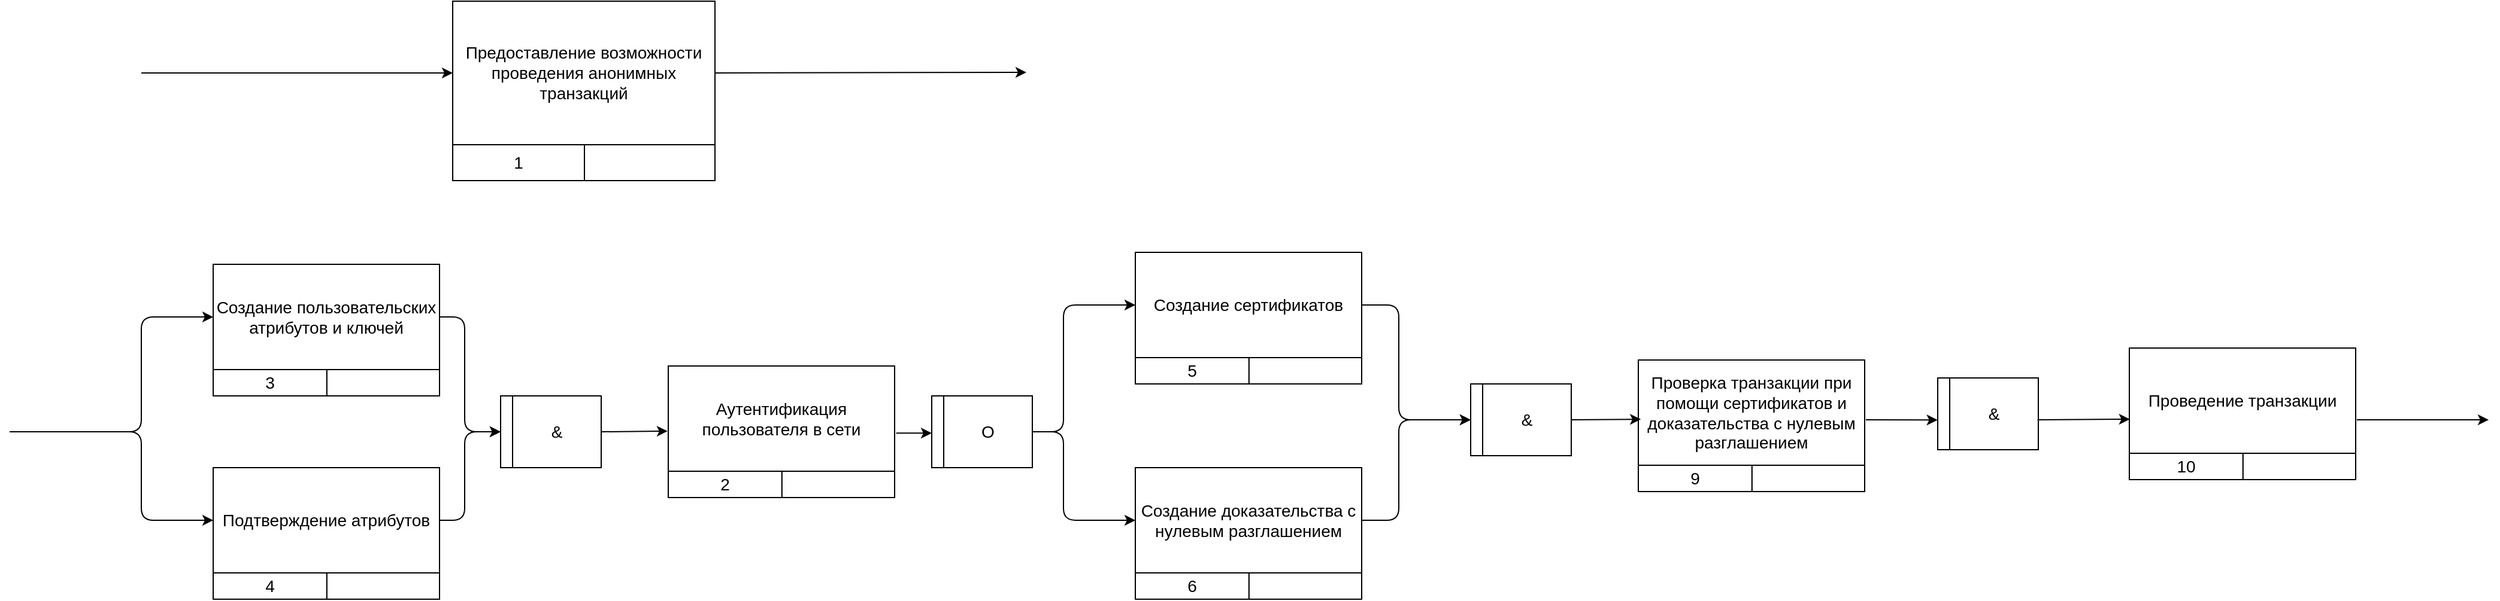 <mxfile version="22.1.16" type="device">
  <diagram name="Страница — 1" id="HTJonY4XezWlmLunLNkY">
    <mxGraphModel dx="860" dy="993" grid="1" gridSize="10" guides="1" tooltips="1" connect="1" arrows="1" fold="1" page="1" pageScale="1" pageWidth="827" pageHeight="1169" math="0" shadow="0">
      <root>
        <mxCell id="0" />
        <mxCell id="1" parent="0" />
        <mxCell id="MQK4S86Ve-ABEv1nxVUo-1" value="Предоставление возможности проведения анонимных&lt;br/&gt;транзакций" style="rounded=0;whiteSpace=wrap;html=1;fontSize=14;" vertex="1" parent="1">
          <mxGeometry x="1980" y="240" width="219" height="120" as="geometry" />
        </mxCell>
        <mxCell id="MQK4S86Ve-ABEv1nxVUo-2" value="1" style="rounded=0;whiteSpace=wrap;html=1;fontSize=14;" vertex="1" parent="1">
          <mxGeometry x="1980" y="360" width="110" height="30" as="geometry" />
        </mxCell>
        <mxCell id="MQK4S86Ve-ABEv1nxVUo-3" value="" style="rounded=0;whiteSpace=wrap;html=1;fontSize=14;" vertex="1" parent="1">
          <mxGeometry x="2090" y="360" width="109" height="30" as="geometry" />
        </mxCell>
        <mxCell id="MQK4S86Ve-ABEv1nxVUo-4" value="" style="endArrow=classic;html=1;rounded=0;entryX=0;entryY=0.5;entryDx=0;entryDy=0;" edge="1" parent="1" target="MQK4S86Ve-ABEv1nxVUo-1">
          <mxGeometry width="50" height="50" relative="1" as="geometry">
            <mxPoint x="1720" y="300" as="sourcePoint" />
            <mxPoint x="2200" y="420" as="targetPoint" />
          </mxGeometry>
        </mxCell>
        <mxCell id="MQK4S86Ve-ABEv1nxVUo-5" value="" style="endArrow=classic;html=1;rounded=0;entryX=0;entryY=0.5;entryDx=0;entryDy=0;exitX=1;exitY=0.5;exitDx=0;exitDy=0;" edge="1" parent="1" source="MQK4S86Ve-ABEv1nxVUo-1">
          <mxGeometry width="50" height="50" relative="1" as="geometry">
            <mxPoint x="2199" y="299.5" as="sourcePoint" />
            <mxPoint x="2459" y="299.5" as="targetPoint" />
          </mxGeometry>
        </mxCell>
        <mxCell id="MQK4S86Ve-ABEv1nxVUo-9" value="" style="group" vertex="1" connectable="0" parent="1">
          <mxGeometry x="1780" y="460" width="189" height="110" as="geometry" />
        </mxCell>
        <mxCell id="MQK4S86Ve-ABEv1nxVUo-6" value="Создание пользовательских атрибутов и ключей" style="rounded=0;whiteSpace=wrap;html=1;fontSize=14;" vertex="1" parent="MQK4S86Ve-ABEv1nxVUo-9">
          <mxGeometry width="189" height="88" as="geometry" />
        </mxCell>
        <mxCell id="MQK4S86Ve-ABEv1nxVUo-7" value="3" style="rounded=0;whiteSpace=wrap;html=1;fontSize=14;" vertex="1" parent="MQK4S86Ve-ABEv1nxVUo-9">
          <mxGeometry y="88" width="94.932" height="22" as="geometry" />
        </mxCell>
        <mxCell id="MQK4S86Ve-ABEv1nxVUo-8" value="" style="rounded=0;whiteSpace=wrap;html=1;fontSize=14;" vertex="1" parent="MQK4S86Ve-ABEv1nxVUo-9">
          <mxGeometry x="94.932" y="88" width="94.068" height="22" as="geometry" />
        </mxCell>
        <mxCell id="MQK4S86Ve-ABEv1nxVUo-12" value="" style="group" vertex="1" connectable="0" parent="1">
          <mxGeometry x="1780" y="630" width="189" height="110" as="geometry" />
        </mxCell>
        <mxCell id="MQK4S86Ve-ABEv1nxVUo-13" value="Подтверждение атрибутов" style="rounded=0;whiteSpace=wrap;html=1;fontSize=14;" vertex="1" parent="MQK4S86Ve-ABEv1nxVUo-12">
          <mxGeometry width="189" height="88" as="geometry" />
        </mxCell>
        <mxCell id="MQK4S86Ve-ABEv1nxVUo-14" value="4" style="rounded=0;whiteSpace=wrap;html=1;fontSize=14;" vertex="1" parent="MQK4S86Ve-ABEv1nxVUo-12">
          <mxGeometry y="88" width="94.932" height="22" as="geometry" />
        </mxCell>
        <mxCell id="MQK4S86Ve-ABEv1nxVUo-15" value="" style="rounded=0;whiteSpace=wrap;html=1;fontSize=14;" vertex="1" parent="MQK4S86Ve-ABEv1nxVUo-12">
          <mxGeometry x="94.932" y="88" width="94.068" height="22" as="geometry" />
        </mxCell>
        <mxCell id="MQK4S86Ve-ABEv1nxVUo-16" value="" style="group" vertex="1" connectable="0" parent="1">
          <mxGeometry x="2160" y="545" width="189" height="110" as="geometry" />
        </mxCell>
        <mxCell id="MQK4S86Ve-ABEv1nxVUo-17" value="Аутентификация пользователя в сети" style="rounded=0;whiteSpace=wrap;html=1;fontSize=14;" vertex="1" parent="MQK4S86Ve-ABEv1nxVUo-16">
          <mxGeometry width="189" height="88" as="geometry" />
        </mxCell>
        <mxCell id="MQK4S86Ve-ABEv1nxVUo-18" value="2" style="rounded=0;whiteSpace=wrap;html=1;fontSize=14;" vertex="1" parent="MQK4S86Ve-ABEv1nxVUo-16">
          <mxGeometry y="88" width="94.932" height="22" as="geometry" />
        </mxCell>
        <mxCell id="MQK4S86Ve-ABEv1nxVUo-19" value="" style="rounded=0;whiteSpace=wrap;html=1;fontSize=14;" vertex="1" parent="MQK4S86Ve-ABEv1nxVUo-16">
          <mxGeometry x="94.932" y="88" width="94.068" height="22" as="geometry" />
        </mxCell>
        <mxCell id="MQK4S86Ve-ABEv1nxVUo-20" value="" style="group" vertex="1" connectable="0" parent="1">
          <mxGeometry x="2550" y="450" width="189" height="110" as="geometry" />
        </mxCell>
        <mxCell id="MQK4S86Ve-ABEv1nxVUo-21" value="Создание сертификатов" style="rounded=0;whiteSpace=wrap;html=1;fontSize=14;" vertex="1" parent="MQK4S86Ve-ABEv1nxVUo-20">
          <mxGeometry width="189" height="88" as="geometry" />
        </mxCell>
        <mxCell id="MQK4S86Ve-ABEv1nxVUo-22" value="5" style="rounded=0;whiteSpace=wrap;html=1;fontSize=14;" vertex="1" parent="MQK4S86Ve-ABEv1nxVUo-20">
          <mxGeometry y="88" width="94.932" height="22" as="geometry" />
        </mxCell>
        <mxCell id="MQK4S86Ve-ABEv1nxVUo-23" value="" style="rounded=0;whiteSpace=wrap;html=1;fontSize=14;" vertex="1" parent="MQK4S86Ve-ABEv1nxVUo-20">
          <mxGeometry x="94.932" y="88" width="94.068" height="22" as="geometry" />
        </mxCell>
        <mxCell id="MQK4S86Ve-ABEv1nxVUo-24" value="" style="group" vertex="1" connectable="0" parent="1">
          <mxGeometry x="2550" y="630" width="189" height="110" as="geometry" />
        </mxCell>
        <mxCell id="MQK4S86Ve-ABEv1nxVUo-25" value="Создание доказательства с нулевым разглашением" style="rounded=0;whiteSpace=wrap;html=1;fontSize=14;" vertex="1" parent="MQK4S86Ve-ABEv1nxVUo-24">
          <mxGeometry width="189" height="88" as="geometry" />
        </mxCell>
        <mxCell id="MQK4S86Ve-ABEv1nxVUo-26" value="6" style="rounded=0;whiteSpace=wrap;html=1;fontSize=14;" vertex="1" parent="MQK4S86Ve-ABEv1nxVUo-24">
          <mxGeometry y="88" width="94.932" height="22" as="geometry" />
        </mxCell>
        <mxCell id="MQK4S86Ve-ABEv1nxVUo-27" value="" style="rounded=0;whiteSpace=wrap;html=1;fontSize=14;" vertex="1" parent="MQK4S86Ve-ABEv1nxVUo-24">
          <mxGeometry x="94.932" y="88" width="94.068" height="22" as="geometry" />
        </mxCell>
        <mxCell id="MQK4S86Ve-ABEv1nxVUo-30" value="" style="group" vertex="1" connectable="0" parent="1">
          <mxGeometry x="2020" y="570" width="84" height="60" as="geometry" />
        </mxCell>
        <mxCell id="MQK4S86Ve-ABEv1nxVUo-28" value="" style="verticalLabelPosition=bottom;verticalAlign=top;html=1;shape=mxgraph.basic.rect;fillColor2=none;strokeWidth=1;size=20;indent=5;fontSize=14;" vertex="1" parent="MQK4S86Ve-ABEv1nxVUo-30">
          <mxGeometry width="84" height="60" as="geometry" />
        </mxCell>
        <mxCell id="MQK4S86Ve-ABEv1nxVUo-29" value="&amp;amp;" style="shape=partialRectangle;whiteSpace=wrap;html=1;top=0;bottom=0;fillColor=none;fontSize=14;" vertex="1" parent="MQK4S86Ve-ABEv1nxVUo-30">
          <mxGeometry x="10" width="74" height="60" as="geometry" />
        </mxCell>
        <mxCell id="MQK4S86Ve-ABEv1nxVUo-35" value="" style="group" vertex="1" connectable="0" parent="1">
          <mxGeometry x="2380" y="570" width="84" height="60" as="geometry" />
        </mxCell>
        <mxCell id="MQK4S86Ve-ABEv1nxVUo-36" value="" style="verticalLabelPosition=bottom;verticalAlign=top;html=1;shape=mxgraph.basic.rect;fillColor2=none;strokeWidth=1;size=20;indent=5;fontSize=14;" vertex="1" parent="MQK4S86Ve-ABEv1nxVUo-35">
          <mxGeometry width="84" height="60" as="geometry" />
        </mxCell>
        <mxCell id="MQK4S86Ve-ABEv1nxVUo-37" value="O" style="shape=partialRectangle;whiteSpace=wrap;html=1;top=0;bottom=0;fillColor=none;fontSize=14;" vertex="1" parent="MQK4S86Ve-ABEv1nxVUo-35">
          <mxGeometry x="10" width="74" height="60" as="geometry" />
        </mxCell>
        <mxCell id="MQK4S86Ve-ABEv1nxVUo-38" value="" style="endArrow=classic;html=1;rounded=1;entryX=0;entryY=0.5;entryDx=0;entryDy=0;curved=0;" edge="1" parent="1" target="MQK4S86Ve-ABEv1nxVUo-6">
          <mxGeometry width="50" height="50" relative="1" as="geometry">
            <mxPoint x="1610" y="600" as="sourcePoint" />
            <mxPoint x="1730" y="600" as="targetPoint" />
            <Array as="points">
              <mxPoint x="1720" y="600" />
              <mxPoint x="1720" y="504" />
            </Array>
          </mxGeometry>
        </mxCell>
        <mxCell id="MQK4S86Ve-ABEv1nxVUo-39" value="" style="endArrow=classic;html=1;rounded=1;entryX=0;entryY=0.5;entryDx=0;entryDy=0;curved=0;" edge="1" parent="1" target="MQK4S86Ve-ABEv1nxVUo-13">
          <mxGeometry width="50" height="50" relative="1" as="geometry">
            <mxPoint x="1610" y="600" as="sourcePoint" />
            <mxPoint x="2090" y="560" as="targetPoint" />
            <Array as="points">
              <mxPoint x="1720" y="600" />
              <mxPoint x="1720" y="674" />
            </Array>
          </mxGeometry>
        </mxCell>
        <mxCell id="MQK4S86Ve-ABEv1nxVUo-40" value="" style="endArrow=classic;html=1;rounded=1;exitX=1;exitY=0.5;exitDx=0;exitDy=0;curved=0;" edge="1" parent="1" source="MQK4S86Ve-ABEv1nxVUo-6">
          <mxGeometry width="50" height="50" relative="1" as="geometry">
            <mxPoint x="2040" y="610" as="sourcePoint" />
            <mxPoint x="2020" y="600" as="targetPoint" />
            <Array as="points">
              <mxPoint x="1990" y="504" />
              <mxPoint x="1990" y="600" />
              <mxPoint x="2010" y="600" />
            </Array>
          </mxGeometry>
        </mxCell>
        <mxCell id="MQK4S86Ve-ABEv1nxVUo-41" value="" style="endArrow=classic;html=1;rounded=1;exitX=1;exitY=0.5;exitDx=0;exitDy=0;curved=0;" edge="1" parent="1" source="MQK4S86Ve-ABEv1nxVUo-13">
          <mxGeometry width="50" height="50" relative="1" as="geometry">
            <mxPoint x="2040" y="610" as="sourcePoint" />
            <mxPoint x="2020" y="600" as="targetPoint" />
            <Array as="points">
              <mxPoint x="1990" y="674" />
              <mxPoint x="1990" y="600" />
            </Array>
          </mxGeometry>
        </mxCell>
        <mxCell id="MQK4S86Ve-ABEv1nxVUo-42" value="" style="endArrow=classic;html=1;rounded=0;entryX=-0.003;entryY=0.619;entryDx=0;entryDy=0;exitX=1;exitY=0.5;exitDx=0;exitDy=0;entryPerimeter=0;" edge="1" parent="1" source="MQK4S86Ve-ABEv1nxVUo-29" target="MQK4S86Ve-ABEv1nxVUo-17">
          <mxGeometry width="50" height="50" relative="1" as="geometry">
            <mxPoint x="2070" y="660" as="sourcePoint" />
            <mxPoint x="2120" y="610" as="targetPoint" />
          </mxGeometry>
        </mxCell>
        <mxCell id="MQK4S86Ve-ABEv1nxVUo-43" value="" style="endArrow=classic;html=1;rounded=0;exitX=1.007;exitY=0.638;exitDx=0;exitDy=0;exitPerimeter=0;entryX=0;entryY=0.519;entryDx=0;entryDy=0;entryPerimeter=0;" edge="1" parent="1" source="MQK4S86Ve-ABEv1nxVUo-17" target="MQK4S86Ve-ABEv1nxVUo-36">
          <mxGeometry width="50" height="50" relative="1" as="geometry">
            <mxPoint x="2220" y="660" as="sourcePoint" />
            <mxPoint x="2270" y="610" as="targetPoint" />
          </mxGeometry>
        </mxCell>
        <mxCell id="MQK4S86Ve-ABEv1nxVUo-44" value="" style="endArrow=classic;html=1;rounded=1;exitX=1;exitY=0.5;exitDx=0;exitDy=0;entryX=0;entryY=0.5;entryDx=0;entryDy=0;curved=0;" edge="1" parent="1" source="MQK4S86Ve-ABEv1nxVUo-37" target="MQK4S86Ve-ABEv1nxVUo-21">
          <mxGeometry width="50" height="50" relative="1" as="geometry">
            <mxPoint x="2220" y="660" as="sourcePoint" />
            <mxPoint x="2270" y="610" as="targetPoint" />
            <Array as="points">
              <mxPoint x="2490" y="600" />
              <mxPoint x="2490" y="494" />
            </Array>
          </mxGeometry>
        </mxCell>
        <mxCell id="MQK4S86Ve-ABEv1nxVUo-45" value="" style="endArrow=classic;html=1;rounded=1;exitX=1;exitY=0.5;exitDx=0;exitDy=0;entryX=0;entryY=0.5;entryDx=0;entryDy=0;curved=0;" edge="1" parent="1" source="MQK4S86Ve-ABEv1nxVUo-37" target="MQK4S86Ve-ABEv1nxVUo-25">
          <mxGeometry width="50" height="50" relative="1" as="geometry">
            <mxPoint x="2220" y="660" as="sourcePoint" />
            <mxPoint x="2270" y="610" as="targetPoint" />
            <Array as="points">
              <mxPoint x="2490" y="600" />
              <mxPoint x="2490" y="674" />
            </Array>
          </mxGeometry>
        </mxCell>
        <mxCell id="MQK4S86Ve-ABEv1nxVUo-46" value="" style="endArrow=classic;html=1;rounded=1;exitX=1;exitY=0.5;exitDx=0;exitDy=0;curved=0;" edge="1" parent="1" source="MQK4S86Ve-ABEv1nxVUo-21">
          <mxGeometry width="50" height="50" relative="1" as="geometry">
            <mxPoint x="2550" y="660" as="sourcePoint" />
            <mxPoint x="2830" y="590" as="targetPoint" />
            <Array as="points">
              <mxPoint x="2770" y="494" />
              <mxPoint x="2770" y="590" />
              <mxPoint x="2800" y="590" />
            </Array>
          </mxGeometry>
        </mxCell>
        <mxCell id="MQK4S86Ve-ABEv1nxVUo-47" value="" style="endArrow=classic;html=1;rounded=1;exitX=1;exitY=0.5;exitDx=0;exitDy=0;curved=0;" edge="1" parent="1" source="MQK4S86Ve-ABEv1nxVUo-25">
          <mxGeometry width="50" height="50" relative="1" as="geometry">
            <mxPoint x="2620" y="650" as="sourcePoint" />
            <mxPoint x="2830" y="590" as="targetPoint" />
            <Array as="points">
              <mxPoint x="2770" y="674" />
              <mxPoint x="2770" y="590" />
              <mxPoint x="2800" y="590" />
            </Array>
          </mxGeometry>
        </mxCell>
        <mxCell id="MQK4S86Ve-ABEv1nxVUo-48" value="" style="group" vertex="1" connectable="0" parent="1">
          <mxGeometry x="2830" y="560" width="84" height="60" as="geometry" />
        </mxCell>
        <mxCell id="MQK4S86Ve-ABEv1nxVUo-49" value="" style="verticalLabelPosition=bottom;verticalAlign=top;html=1;shape=mxgraph.basic.rect;fillColor2=none;strokeWidth=1;size=20;indent=5;fontSize=14;" vertex="1" parent="MQK4S86Ve-ABEv1nxVUo-48">
          <mxGeometry width="84" height="60" as="geometry" />
        </mxCell>
        <mxCell id="MQK4S86Ve-ABEv1nxVUo-50" value="&amp;amp;" style="shape=partialRectangle;whiteSpace=wrap;html=1;top=0;bottom=0;fillColor=none;fontSize=14;" vertex="1" parent="MQK4S86Ve-ABEv1nxVUo-48">
          <mxGeometry x="10" width="74" height="60" as="geometry" />
        </mxCell>
        <mxCell id="MQK4S86Ve-ABEv1nxVUo-51" value="" style="group" vertex="1" connectable="0" parent="1">
          <mxGeometry x="3220" y="555" width="84" height="60" as="geometry" />
        </mxCell>
        <mxCell id="MQK4S86Ve-ABEv1nxVUo-52" value="" style="verticalLabelPosition=bottom;verticalAlign=top;html=1;shape=mxgraph.basic.rect;fillColor2=none;strokeWidth=1;size=20;indent=5;fontSize=14;" vertex="1" parent="MQK4S86Ve-ABEv1nxVUo-51">
          <mxGeometry width="84" height="60" as="geometry" />
        </mxCell>
        <mxCell id="MQK4S86Ve-ABEv1nxVUo-53" value="&amp;amp;" style="shape=partialRectangle;whiteSpace=wrap;html=1;top=0;bottom=0;fillColor=none;fontSize=14;" vertex="1" parent="MQK4S86Ve-ABEv1nxVUo-51">
          <mxGeometry x="10" width="74" height="60" as="geometry" />
        </mxCell>
        <mxCell id="MQK4S86Ve-ABEv1nxVUo-54" value="" style="group" vertex="1" connectable="0" parent="1">
          <mxGeometry x="2970" y="540" width="189" height="110" as="geometry" />
        </mxCell>
        <mxCell id="MQK4S86Ve-ABEv1nxVUo-55" value="Проверка транзакции при помощи сертификатов и&lt;br/&gt;доказательства с нулевым разглашением" style="rounded=0;whiteSpace=wrap;html=1;fontSize=14;" vertex="1" parent="MQK4S86Ve-ABEv1nxVUo-54">
          <mxGeometry width="189" height="88" as="geometry" />
        </mxCell>
        <mxCell id="MQK4S86Ve-ABEv1nxVUo-56" value="9" style="rounded=0;whiteSpace=wrap;html=1;fontSize=14;" vertex="1" parent="MQK4S86Ve-ABEv1nxVUo-54">
          <mxGeometry y="88" width="94.932" height="22" as="geometry" />
        </mxCell>
        <mxCell id="MQK4S86Ve-ABEv1nxVUo-57" value="" style="rounded=0;whiteSpace=wrap;html=1;fontSize=14;" vertex="1" parent="MQK4S86Ve-ABEv1nxVUo-54">
          <mxGeometry x="94.932" y="88" width="94.068" height="22" as="geometry" />
        </mxCell>
        <mxCell id="MQK4S86Ve-ABEv1nxVUo-58" value="" style="group" vertex="1" connectable="0" parent="1">
          <mxGeometry x="3380" y="530" width="189" height="110" as="geometry" />
        </mxCell>
        <mxCell id="MQK4S86Ve-ABEv1nxVUo-59" value="Проведение транзакции" style="rounded=0;whiteSpace=wrap;html=1;fontSize=14;" vertex="1" parent="MQK4S86Ve-ABEv1nxVUo-58">
          <mxGeometry width="189" height="88" as="geometry" />
        </mxCell>
        <mxCell id="MQK4S86Ve-ABEv1nxVUo-60" value="10" style="rounded=0;whiteSpace=wrap;html=1;fontSize=14;" vertex="1" parent="MQK4S86Ve-ABEv1nxVUo-58">
          <mxGeometry y="88" width="94.932" height="22" as="geometry" />
        </mxCell>
        <mxCell id="MQK4S86Ve-ABEv1nxVUo-61" value="" style="rounded=0;whiteSpace=wrap;html=1;fontSize=14;" vertex="1" parent="MQK4S86Ve-ABEv1nxVUo-58">
          <mxGeometry x="94.932" y="88" width="94.068" height="22" as="geometry" />
        </mxCell>
        <mxCell id="MQK4S86Ve-ABEv1nxVUo-62" value="" style="endArrow=classic;html=1;rounded=0;exitX=1;exitY=0.5;exitDx=0;exitDy=0;entryX=0.011;entryY=0.563;entryDx=0;entryDy=0;entryPerimeter=0;" edge="1" parent="1" target="MQK4S86Ve-ABEv1nxVUo-55">
          <mxGeometry width="50" height="50" relative="1" as="geometry">
            <mxPoint x="2914" y="590.0" as="sourcePoint" />
            <mxPoint x="2970" y="584" as="targetPoint" />
          </mxGeometry>
        </mxCell>
        <mxCell id="MQK4S86Ve-ABEv1nxVUo-63" value="" style="endArrow=classic;html=1;rounded=0;entryX=-0.002;entryY=0.586;entryDx=0;entryDy=0;entryPerimeter=0;" edge="1" parent="1" target="MQK4S86Ve-ABEv1nxVUo-52">
          <mxGeometry width="50" height="50" relative="1" as="geometry">
            <mxPoint x="3160" y="590" as="sourcePoint" />
            <mxPoint x="3190" y="550" as="targetPoint" />
          </mxGeometry>
        </mxCell>
        <mxCell id="MQK4S86Ve-ABEv1nxVUo-64" value="" style="endArrow=classic;html=1;rounded=0;entryX=0.002;entryY=0.676;entryDx=0;entryDy=0;entryPerimeter=0;exitX=0.991;exitY=0.583;exitDx=0;exitDy=0;exitPerimeter=0;" edge="1" parent="1" source="MQK4S86Ve-ABEv1nxVUo-53" target="MQK4S86Ve-ABEv1nxVUo-59">
          <mxGeometry width="50" height="50" relative="1" as="geometry">
            <mxPoint x="3130" y="630" as="sourcePoint" />
            <mxPoint x="3180" y="580" as="targetPoint" />
          </mxGeometry>
        </mxCell>
        <mxCell id="MQK4S86Ve-ABEv1nxVUo-65" value="" style="endArrow=classic;html=1;rounded=0;" edge="1" parent="1">
          <mxGeometry width="50" height="50" relative="1" as="geometry">
            <mxPoint x="3570" y="590" as="sourcePoint" />
            <mxPoint x="3680" y="590" as="targetPoint" />
          </mxGeometry>
        </mxCell>
      </root>
    </mxGraphModel>
  </diagram>
</mxfile>
